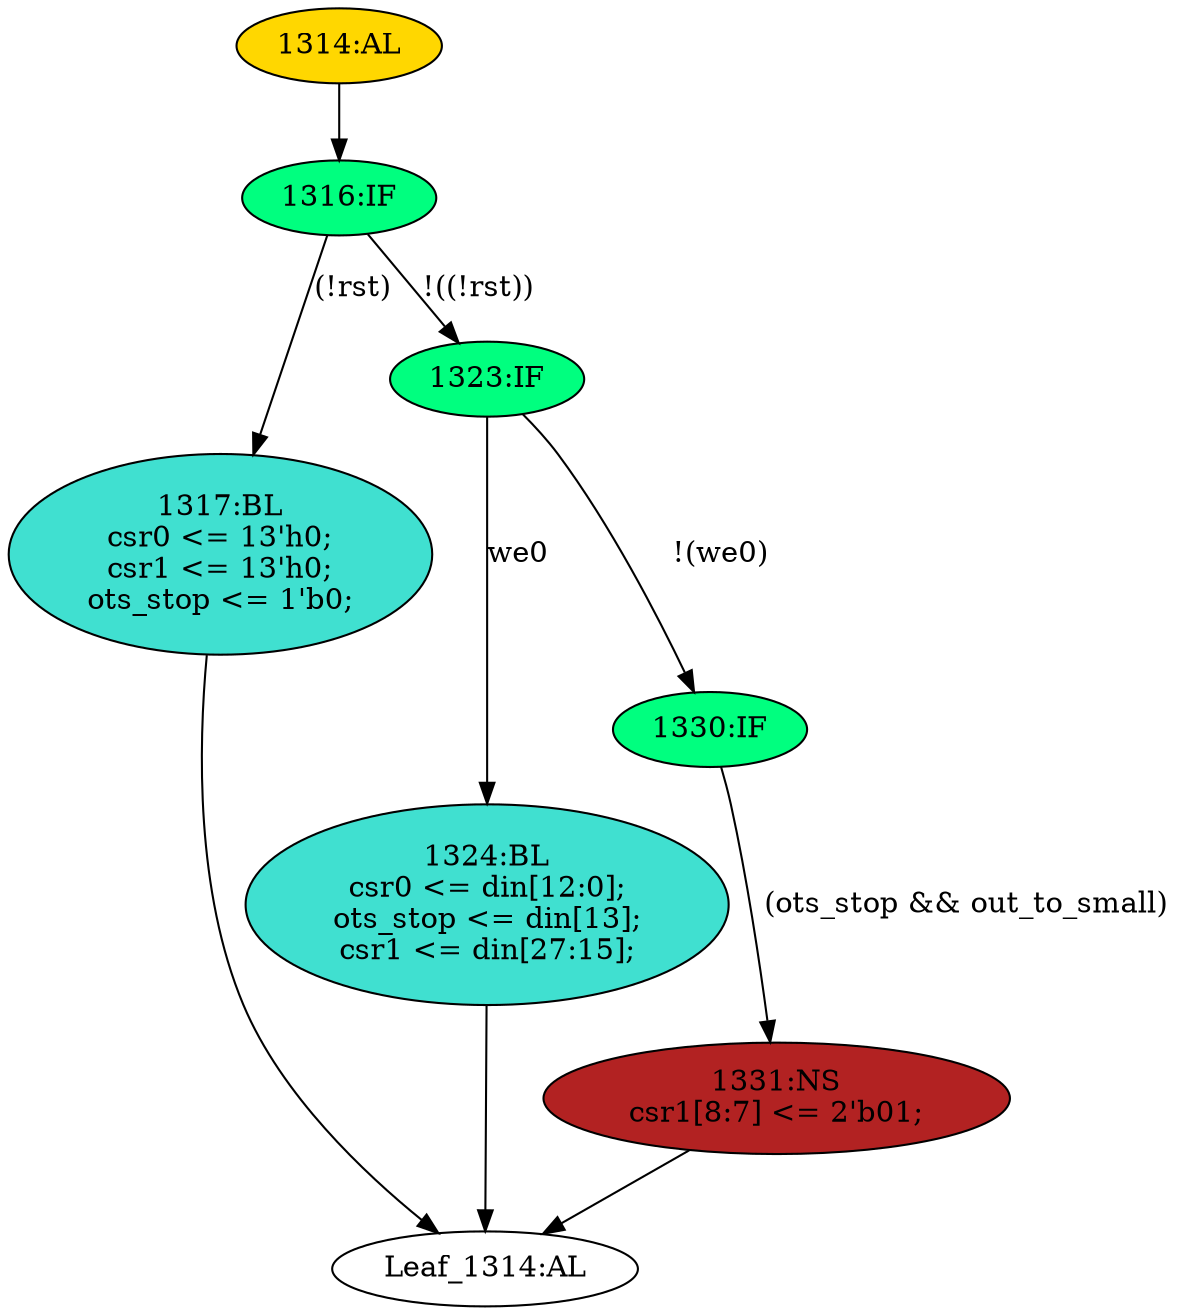 strict digraph "" {
	node [label="\N"];
	"1316:IF"	 [ast="<pyverilog.vparser.ast.IfStatement object at 0x7f0a38ecf890>",
		fillcolor=springgreen,
		label="1316:IF",
		statements="[]",
		style=filled,
		typ=IfStatement];
	"1317:BL"	 [ast="<pyverilog.vparser.ast.Block object at 0x7f0a38eba090>",
		fillcolor=turquoise,
		label="1317:BL
csr0 <= 13'h0;
csr1 <= 13'h0;
ots_stop <= 1'b0;",
		statements="[<pyverilog.vparser.ast.NonblockingSubstitution object at 0x7f0a38eba0d0>, <pyverilog.vparser.ast.NonblockingSubstitution object \
at 0x7f0a38eba210>, <pyverilog.vparser.ast.NonblockingSubstitution object at 0x7f0a38eba350>]",
		style=filled,
		typ=Block];
	"1316:IF" -> "1317:BL"	 [cond="['rst']",
		label="(!rst)",
		lineno=1316];
	"1323:IF"	 [ast="<pyverilog.vparser.ast.IfStatement object at 0x7f0a38ecf550>",
		fillcolor=springgreen,
		label="1323:IF",
		statements="[]",
		style=filled,
		typ=IfStatement];
	"1316:IF" -> "1323:IF"	 [cond="['rst']",
		label="!((!rst))",
		lineno=1316];
	"1324:BL"	 [ast="<pyverilog.vparser.ast.Block object at 0x7f0a38ecf9d0>",
		fillcolor=turquoise,
		label="1324:BL
csr0 <= din[12:0];
ots_stop <= din[13];
csr1 <= din[27:15];",
		statements="[<pyverilog.vparser.ast.NonblockingSubstitution object at 0x7f0a38ecfb50>, <pyverilog.vparser.ast.NonblockingSubstitution object \
at 0x7f0a38ecfc90>, <pyverilog.vparser.ast.NonblockingSubstitution object at 0x7f0a38ecfa50>]",
		style=filled,
		typ=Block];
	"Leaf_1314:AL"	 [def_var="['csr0', 'csr1', 'ots_stop']",
		label="Leaf_1314:AL"];
	"1324:BL" -> "Leaf_1314:AL"	 [cond="[]",
		lineno=None];
	"1317:BL" -> "Leaf_1314:AL"	 [cond="[]",
		lineno=None];
	"1331:NS"	 [ast="<pyverilog.vparser.ast.NonblockingSubstitution object at 0x7f0a38ecf4d0>",
		fillcolor=firebrick,
		label="1331:NS
csr1[8:7] <= 2'b01;",
		statements="[<pyverilog.vparser.ast.NonblockingSubstitution object at 0x7f0a38ecf4d0>]",
		style=filled,
		typ=NonblockingSubstitution];
	"1331:NS" -> "Leaf_1314:AL"	 [cond="[]",
		lineno=None];
	"1314:AL"	 [ast="<pyverilog.vparser.ast.Always object at 0x7f0a38eba550>",
		clk_sens=True,
		fillcolor=gold,
		label="1314:AL",
		sens="['clk']",
		statements="[]",
		style=filled,
		typ=Always,
		use_var="['out_to_small', 'rst', 'din', 'we0', 'ots_stop']"];
	"1314:AL" -> "1316:IF"	 [cond="[]",
		lineno=None];
	"1323:IF" -> "1324:BL"	 [cond="['we0']",
		label=we0,
		lineno=1323];
	"1330:IF"	 [ast="<pyverilog.vparser.ast.IfStatement object at 0x7f0a38ecf8d0>",
		fillcolor=springgreen,
		label="1330:IF",
		statements="[]",
		style=filled,
		typ=IfStatement];
	"1323:IF" -> "1330:IF"	 [cond="['we0']",
		label="!(we0)",
		lineno=1323];
	"1330:IF" -> "1331:NS"	 [cond="['ots_stop', 'out_to_small']",
		label="(ots_stop && out_to_small)",
		lineno=1330];
}
